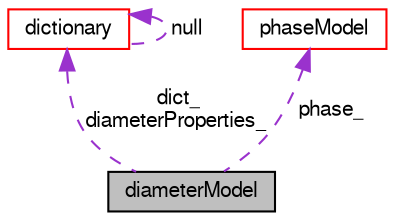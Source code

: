 digraph "diameterModel"
{
  bgcolor="transparent";
  edge [fontname="FreeSans",fontsize="10",labelfontname="FreeSans",labelfontsize="10"];
  node [fontname="FreeSans",fontsize="10",shape=record];
  Node4 [label="diameterModel",height=0.2,width=0.4,color="black", fillcolor="grey75", style="filled", fontcolor="black"];
  Node5 -> Node4 [dir="back",color="darkorchid3",fontsize="10",style="dashed",label=" dict_\ndiameterProperties_" ,fontname="FreeSans"];
  Node5 [label="dictionary",height=0.2,width=0.4,color="red",URL="$a26014.html",tooltip="A list of keyword definitions, which are a keyword followed by any number of values (e..."];
  Node5 -> Node5 [dir="back",color="darkorchid3",fontsize="10",style="dashed",label=" null" ,fontname="FreeSans"];
  Node18 -> Node4 [dir="back",color="darkorchid3",fontsize="10",style="dashed",label=" phase_" ,fontname="FreeSans"];
  Node18 [label="phaseModel",height=0.2,width=0.4,color="red",URL="$a31934.html",tooltip="Single incompressible phase derived from the phase-fraction. Used as part of the multiPhaseMixture fo..."];
}
